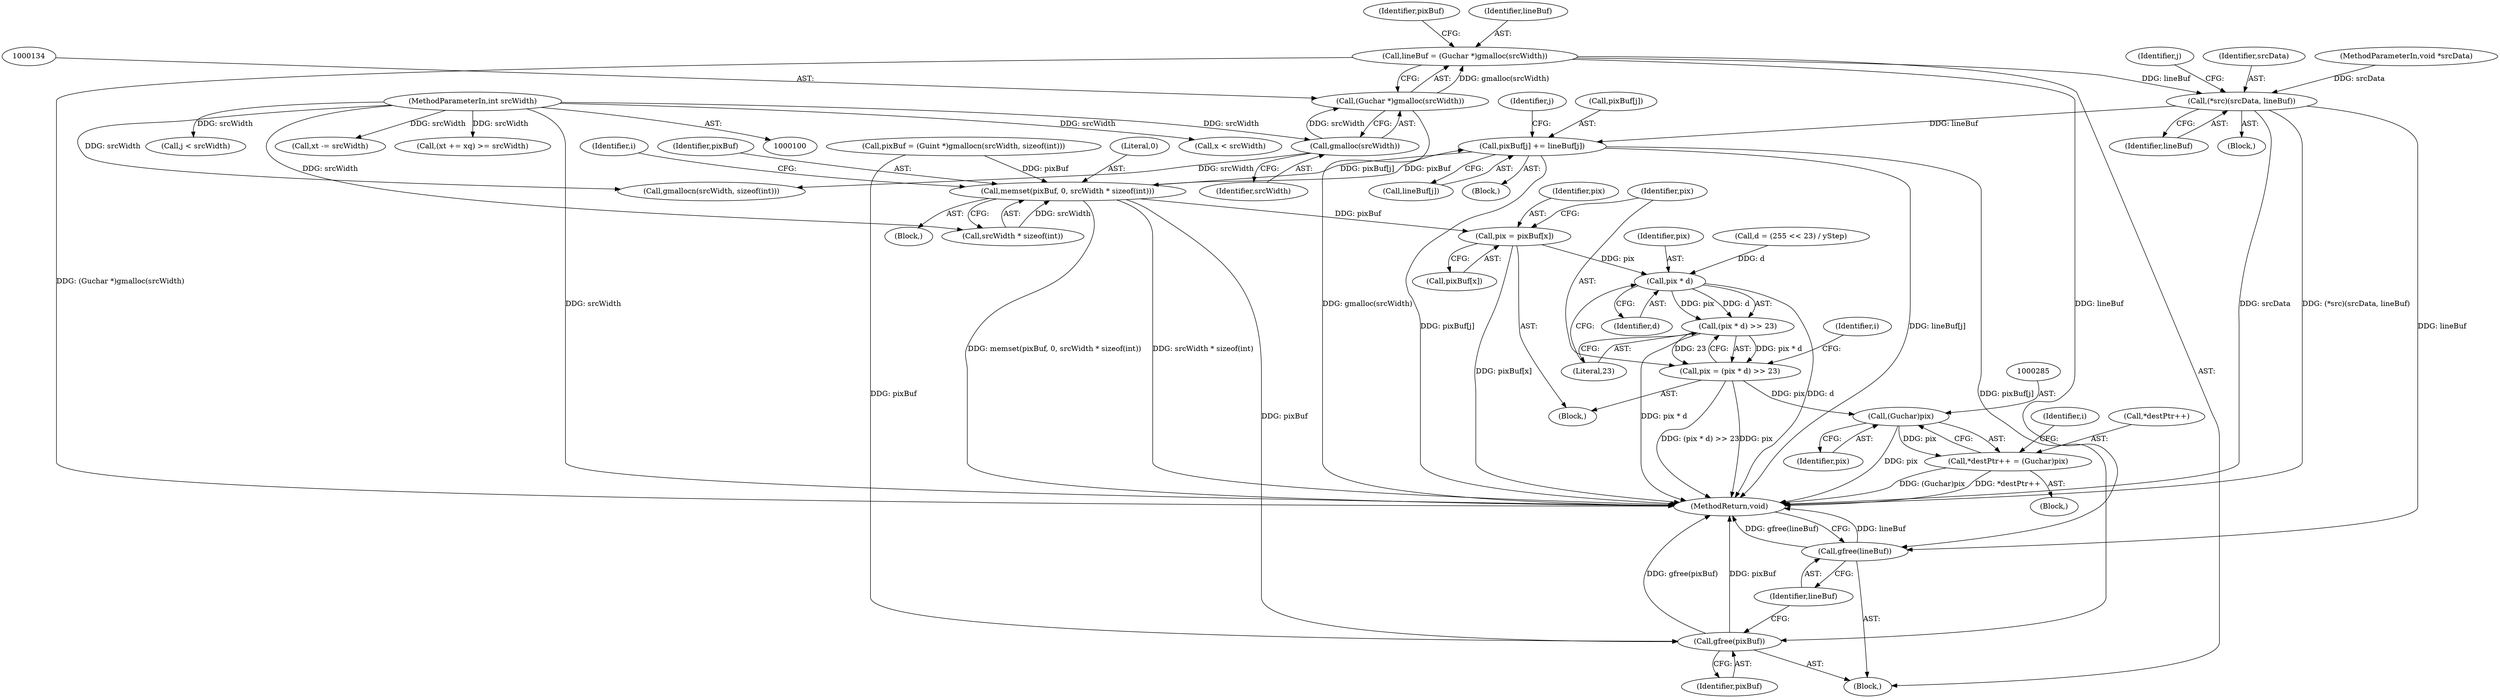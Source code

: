 digraph "0_poppler_957aa252912cde85d76c41e9710b33425a82b696@pointer" {
"1000131" [label="(Call,lineBuf = (Guchar *)gmalloc(srcWidth))"];
"1000133" [label="(Call,(Guchar *)gmalloc(srcWidth))"];
"1000135" [label="(Call,gmalloc(srcWidth))"];
"1000103" [label="(MethodParameterIn,int srcWidth)"];
"1000198" [label="(Call,(*src)(srcData, lineBuf))"];
"1000211" [label="(Call,pixBuf[j] += lineBuf[j])"];
"1000181" [label="(Call,memset(pixBuf, 0, srcWidth * sizeof(int)))"];
"1000258" [label="(Call,pix = pixBuf[x])"];
"1000266" [label="(Call,pix * d)"];
"1000265" [label="(Call,(pix * d) >> 23)"];
"1000263" [label="(Call,pix = (pix * d) >> 23)"];
"1000284" [label="(Call,(Guchar)pix)"];
"1000280" [label="(Call,*destPtr++ = (Guchar)pix)"];
"1000287" [label="(Call,gfree(pixBuf))"];
"1000289" [label="(Call,gfree(lineBuf))"];
"1000205" [label="(Call,j < srcWidth)"];
"1000135" [label="(Call,gmalloc(srcWidth))"];
"1000268" [label="(Identifier,d)"];
"1000287" [label="(Call,gfree(pixBuf))"];
"1000260" [label="(Call,pixBuf[x])"];
"1000269" [label="(Literal,23)"];
"1000138" [label="(Identifier,pixBuf)"];
"1000190" [label="(Identifier,i)"];
"1000280" [label="(Call,*destPtr++ = (Guchar)pix)"];
"1000245" [label="(Call,xt -= srcWidth)"];
"1000182" [label="(Identifier,pixBuf)"];
"1000278" [label="(Identifier,i)"];
"1000203" [label="(Identifier,j)"];
"1000211" [label="(Call,pixBuf[j] += lineBuf[j])"];
"1000108" [label="(Block,)"];
"1000237" [label="(Block,)"];
"1000239" [label="(Call,(xt += xq) >= srcWidth)"];
"1000259" [label="(Identifier,pix)"];
"1000209" [label="(Identifier,j)"];
"1000162" [label="(Block,)"];
"1000200" [label="(Identifier,lineBuf)"];
"1000265" [label="(Call,(pix * d) >> 23)"];
"1000284" [label="(Call,(Guchar)pix)"];
"1000181" [label="(Call,memset(pixBuf, 0, srcWidth * sizeof(int)))"];
"1000267" [label="(Identifier,pix)"];
"1000131" [label="(Call,lineBuf = (Guchar *)gmalloc(srcWidth))"];
"1000281" [label="(Call,*destPtr++)"];
"1000272" [label="(Identifier,i)"];
"1000288" [label="(Identifier,pixBuf)"];
"1000289" [label="(Call,gfree(lineBuf))"];
"1000290" [label="(Identifier,lineBuf)"];
"1000137" [label="(Call,pixBuf = (Guint *)gmallocn(srcWidth, sizeof(int)))"];
"1000232" [label="(Call,x < srcWidth)"];
"1000264" [label="(Identifier,pix)"];
"1000258" [label="(Call,pix = pixBuf[x])"];
"1000132" [label="(Identifier,lineBuf)"];
"1000212" [label="(Call,pixBuf[j])"];
"1000221" [label="(Call,d = (255 << 23) / yStep)"];
"1000215" [label="(Call,lineBuf[j])"];
"1000291" [label="(MethodReturn,void)"];
"1000199" [label="(Identifier,srcData)"];
"1000141" [label="(Call,gmallocn(srcWidth, sizeof(int)))"];
"1000198" [label="(Call,(*src)(srcData, lineBuf))"];
"1000286" [label="(Identifier,pix)"];
"1000266" [label="(Call,pix * d)"];
"1000263" [label="(Call,pix = (pix * d) >> 23)"];
"1000133" [label="(Call,(Guchar *)gmalloc(srcWidth))"];
"1000184" [label="(Call,srcWidth * sizeof(int))"];
"1000103" [label="(MethodParameterIn,int srcWidth)"];
"1000136" [label="(Identifier,srcWidth)"];
"1000210" [label="(Block,)"];
"1000183" [label="(Literal,0)"];
"1000102" [label="(MethodParameterIn,void *srcData)"];
"1000279" [label="(Block,)"];
"1000197" [label="(Block,)"];
"1000131" -> "1000108"  [label="AST: "];
"1000131" -> "1000133"  [label="CFG: "];
"1000132" -> "1000131"  [label="AST: "];
"1000133" -> "1000131"  [label="AST: "];
"1000138" -> "1000131"  [label="CFG: "];
"1000131" -> "1000291"  [label="DDG: (Guchar *)gmalloc(srcWidth)"];
"1000133" -> "1000131"  [label="DDG: gmalloc(srcWidth)"];
"1000131" -> "1000198"  [label="DDG: lineBuf"];
"1000131" -> "1000289"  [label="DDG: lineBuf"];
"1000133" -> "1000135"  [label="CFG: "];
"1000134" -> "1000133"  [label="AST: "];
"1000135" -> "1000133"  [label="AST: "];
"1000133" -> "1000291"  [label="DDG: gmalloc(srcWidth)"];
"1000135" -> "1000133"  [label="DDG: srcWidth"];
"1000135" -> "1000136"  [label="CFG: "];
"1000136" -> "1000135"  [label="AST: "];
"1000103" -> "1000135"  [label="DDG: srcWidth"];
"1000135" -> "1000141"  [label="DDG: srcWidth"];
"1000103" -> "1000100"  [label="AST: "];
"1000103" -> "1000291"  [label="DDG: srcWidth"];
"1000103" -> "1000141"  [label="DDG: srcWidth"];
"1000103" -> "1000184"  [label="DDG: srcWidth"];
"1000103" -> "1000205"  [label="DDG: srcWidth"];
"1000103" -> "1000232"  [label="DDG: srcWidth"];
"1000103" -> "1000239"  [label="DDG: srcWidth"];
"1000103" -> "1000245"  [label="DDG: srcWidth"];
"1000198" -> "1000197"  [label="AST: "];
"1000198" -> "1000200"  [label="CFG: "];
"1000199" -> "1000198"  [label="AST: "];
"1000200" -> "1000198"  [label="AST: "];
"1000203" -> "1000198"  [label="CFG: "];
"1000198" -> "1000291"  [label="DDG: srcData"];
"1000198" -> "1000291"  [label="DDG: (*src)(srcData, lineBuf)"];
"1000102" -> "1000198"  [label="DDG: srcData"];
"1000198" -> "1000211"  [label="DDG: lineBuf"];
"1000198" -> "1000289"  [label="DDG: lineBuf"];
"1000211" -> "1000210"  [label="AST: "];
"1000211" -> "1000215"  [label="CFG: "];
"1000212" -> "1000211"  [label="AST: "];
"1000215" -> "1000211"  [label="AST: "];
"1000209" -> "1000211"  [label="CFG: "];
"1000211" -> "1000291"  [label="DDG: pixBuf[j]"];
"1000211" -> "1000291"  [label="DDG: lineBuf[j]"];
"1000211" -> "1000181"  [label="DDG: pixBuf[j]"];
"1000181" -> "1000211"  [label="DDG: pixBuf"];
"1000211" -> "1000287"  [label="DDG: pixBuf[j]"];
"1000181" -> "1000162"  [label="AST: "];
"1000181" -> "1000184"  [label="CFG: "];
"1000182" -> "1000181"  [label="AST: "];
"1000183" -> "1000181"  [label="AST: "];
"1000184" -> "1000181"  [label="AST: "];
"1000190" -> "1000181"  [label="CFG: "];
"1000181" -> "1000291"  [label="DDG: memset(pixBuf, 0, srcWidth * sizeof(int))"];
"1000181" -> "1000291"  [label="DDG: srcWidth * sizeof(int)"];
"1000137" -> "1000181"  [label="DDG: pixBuf"];
"1000184" -> "1000181"  [label="DDG: srcWidth"];
"1000181" -> "1000258"  [label="DDG: pixBuf"];
"1000181" -> "1000287"  [label="DDG: pixBuf"];
"1000258" -> "1000237"  [label="AST: "];
"1000258" -> "1000260"  [label="CFG: "];
"1000259" -> "1000258"  [label="AST: "];
"1000260" -> "1000258"  [label="AST: "];
"1000264" -> "1000258"  [label="CFG: "];
"1000258" -> "1000291"  [label="DDG: pixBuf[x]"];
"1000258" -> "1000266"  [label="DDG: pix"];
"1000266" -> "1000265"  [label="AST: "];
"1000266" -> "1000268"  [label="CFG: "];
"1000267" -> "1000266"  [label="AST: "];
"1000268" -> "1000266"  [label="AST: "];
"1000269" -> "1000266"  [label="CFG: "];
"1000266" -> "1000291"  [label="DDG: d"];
"1000266" -> "1000265"  [label="DDG: pix"];
"1000266" -> "1000265"  [label="DDG: d"];
"1000221" -> "1000266"  [label="DDG: d"];
"1000265" -> "1000263"  [label="AST: "];
"1000265" -> "1000269"  [label="CFG: "];
"1000269" -> "1000265"  [label="AST: "];
"1000263" -> "1000265"  [label="CFG: "];
"1000265" -> "1000291"  [label="DDG: pix * d"];
"1000265" -> "1000263"  [label="DDG: pix * d"];
"1000265" -> "1000263"  [label="DDG: 23"];
"1000263" -> "1000237"  [label="AST: "];
"1000264" -> "1000263"  [label="AST: "];
"1000272" -> "1000263"  [label="CFG: "];
"1000263" -> "1000291"  [label="DDG: (pix * d) >> 23"];
"1000263" -> "1000291"  [label="DDG: pix"];
"1000263" -> "1000284"  [label="DDG: pix"];
"1000284" -> "1000280"  [label="AST: "];
"1000284" -> "1000286"  [label="CFG: "];
"1000285" -> "1000284"  [label="AST: "];
"1000286" -> "1000284"  [label="AST: "];
"1000280" -> "1000284"  [label="CFG: "];
"1000284" -> "1000291"  [label="DDG: pix"];
"1000284" -> "1000280"  [label="DDG: pix"];
"1000280" -> "1000279"  [label="AST: "];
"1000281" -> "1000280"  [label="AST: "];
"1000278" -> "1000280"  [label="CFG: "];
"1000280" -> "1000291"  [label="DDG: (Guchar)pix"];
"1000280" -> "1000291"  [label="DDG: *destPtr++"];
"1000287" -> "1000108"  [label="AST: "];
"1000287" -> "1000288"  [label="CFG: "];
"1000288" -> "1000287"  [label="AST: "];
"1000290" -> "1000287"  [label="CFG: "];
"1000287" -> "1000291"  [label="DDG: gfree(pixBuf)"];
"1000287" -> "1000291"  [label="DDG: pixBuf"];
"1000137" -> "1000287"  [label="DDG: pixBuf"];
"1000289" -> "1000108"  [label="AST: "];
"1000289" -> "1000290"  [label="CFG: "];
"1000290" -> "1000289"  [label="AST: "];
"1000291" -> "1000289"  [label="CFG: "];
"1000289" -> "1000291"  [label="DDG: lineBuf"];
"1000289" -> "1000291"  [label="DDG: gfree(lineBuf)"];
}
